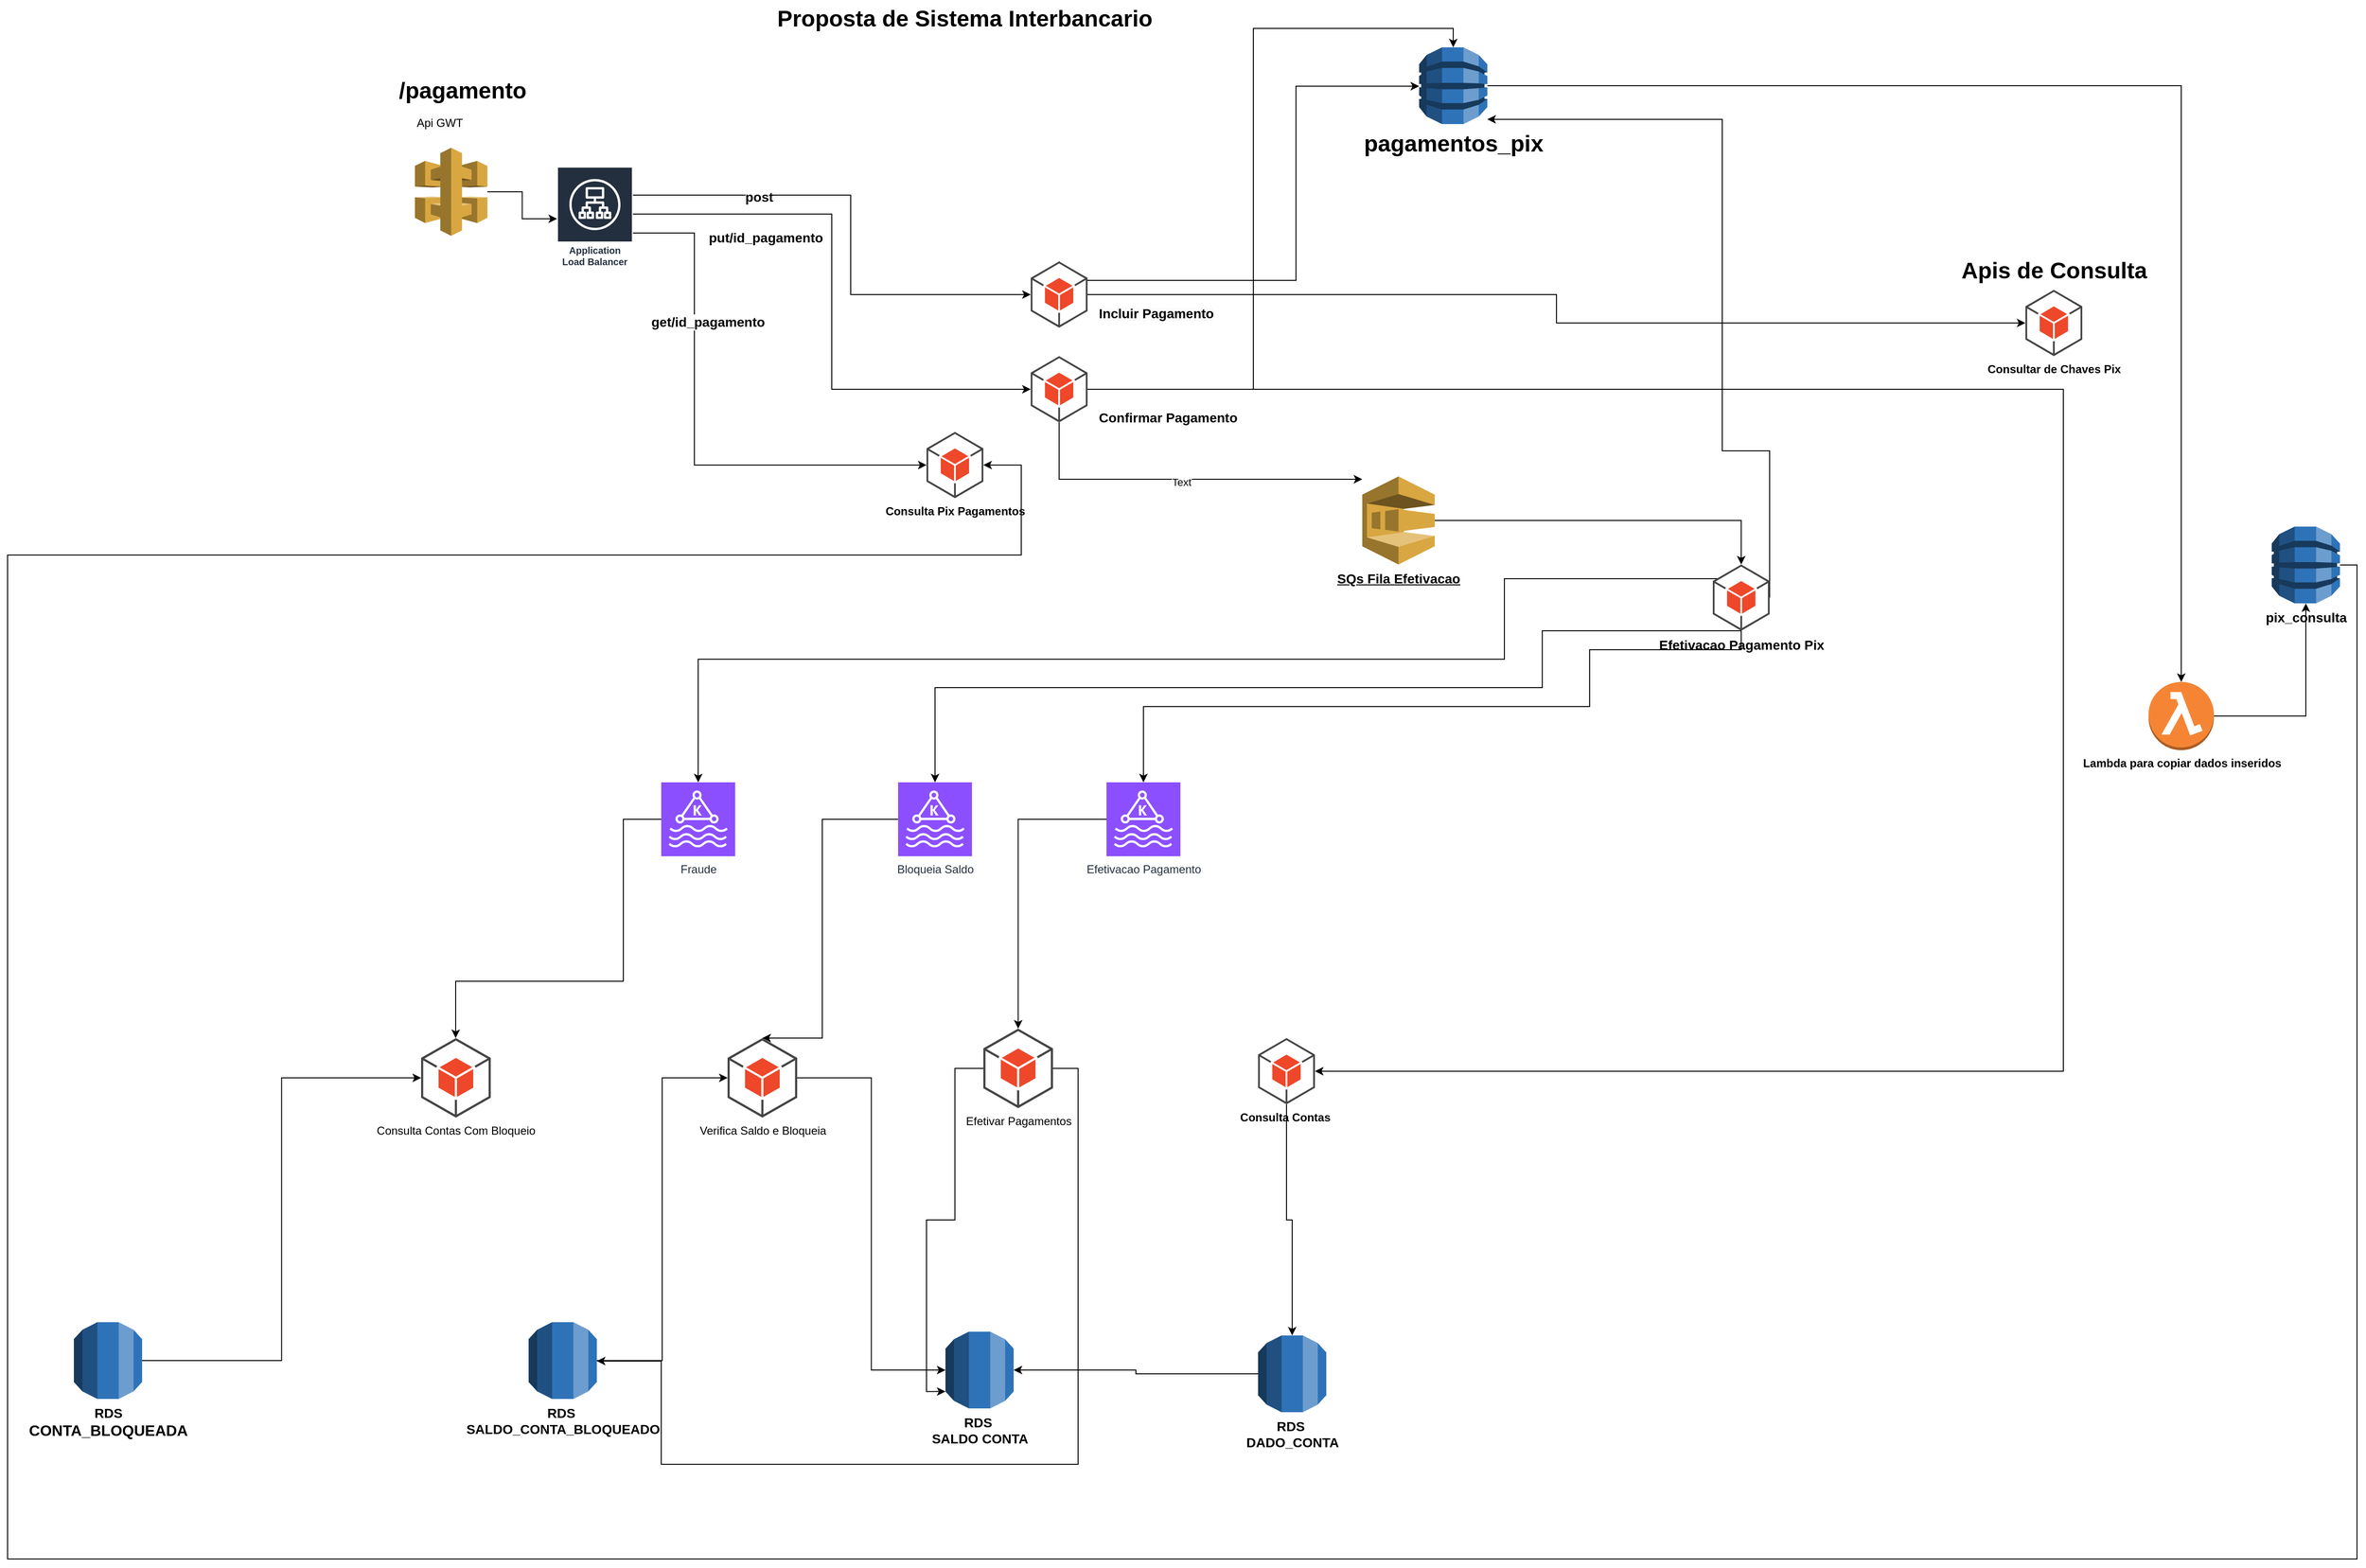 <mxfile version="24.0.7" type="github">
  <diagram id="Ht1M8jgEwFfnCIfOTk4-" name="Page-1">
    <mxGraphModel dx="5793" dy="923" grid="1" gridSize="10" guides="1" tooltips="1" connect="1" arrows="1" fold="1" page="1" pageScale="1" pageWidth="1600" pageHeight="900" math="0" shadow="0">
      <root>
        <mxCell id="0" />
        <mxCell id="1" parent="0" />
        <mxCell id="tqSFLJiljVYi1BbEW_F7-6" style="edgeStyle=orthogonalEdgeStyle;rounded=0;orthogonalLoop=1;jettySize=auto;html=1;exitX=0.5;exitY=0;exitDx=0;exitDy=0;exitPerimeter=0;" edge="1" parent="1" source="tqSFLJiljVYi1BbEW_F7-30" target="tqSFLJiljVYi1BbEW_F7-5">
          <mxGeometry relative="1" as="geometry">
            <mxPoint x="-1848.81" y="370" as="sourcePoint" />
            <Array as="points">
              <mxPoint x="-1900" y="366" />
              <mxPoint x="-1650" y="366" />
              <mxPoint x="-1650" y="161" />
            </Array>
          </mxGeometry>
        </mxCell>
        <mxCell id="tqSFLJiljVYi1BbEW_F7-4" value="Proposta de Sistema Interbancario" style="text;strokeColor=none;fillColor=none;html=1;fontSize=24;fontStyle=1;verticalAlign=middle;align=center;" vertex="1" parent="1">
          <mxGeometry x="-2050" y="70" width="100" height="40" as="geometry" />
        </mxCell>
        <mxCell id="tqSFLJiljVYi1BbEW_F7-17" style="edgeStyle=orthogonalEdgeStyle;rounded=0;orthogonalLoop=1;jettySize=auto;html=1;" edge="1" parent="1" source="tqSFLJiljVYi1BbEW_F7-5" target="tqSFLJiljVYi1BbEW_F7-15">
          <mxGeometry relative="1" as="geometry" />
        </mxCell>
        <mxCell id="tqSFLJiljVYi1BbEW_F7-5" value="&lt;div&gt;&lt;span style=&quot;font-size: 24px;&quot;&gt;&lt;b&gt;pagamentos_pix&lt;/b&gt;&lt;/span&gt;&lt;/div&gt;&lt;div&gt;&lt;span style=&quot;font-size: 24px;&quot;&gt;&lt;b&gt;&lt;br&gt;&lt;/b&gt;&lt;/span&gt;&lt;/div&gt;" style="outlineConnect=0;dashed=0;verticalLabelPosition=bottom;verticalAlign=top;align=center;html=1;shape=mxgraph.aws3.dynamo_db;fillColor=#2E73B8;gradientColor=none;" vertex="1" parent="1">
          <mxGeometry x="-1520" y="120" width="72" height="81" as="geometry" />
        </mxCell>
        <mxCell id="tqSFLJiljVYi1BbEW_F7-25" style="edgeStyle=orthogonalEdgeStyle;rounded=0;orthogonalLoop=1;jettySize=auto;html=1;" edge="1" parent="1" source="tqSFLJiljVYi1BbEW_F7-11" target="tqSFLJiljVYi1BbEW_F7-24">
          <mxGeometry relative="1" as="geometry" />
        </mxCell>
        <mxCell id="tqSFLJiljVYi1BbEW_F7-11" value="" style="outlineConnect=0;dashed=0;verticalLabelPosition=bottom;verticalAlign=top;align=center;html=1;shape=mxgraph.aws3.api_gateway;fillColor=#D9A741;gradientColor=none;" vertex="1" parent="1">
          <mxGeometry x="-2580" y="226" width="76.5" height="93" as="geometry" />
        </mxCell>
        <mxCell id="tqSFLJiljVYi1BbEW_F7-14" value="/pagamento" style="text;strokeColor=none;fillColor=none;html=1;fontSize=24;fontStyle=1;verticalAlign=middle;align=center;" vertex="1" parent="1">
          <mxGeometry x="-2580" y="146" width="100" height="40" as="geometry" />
        </mxCell>
        <mxCell id="tqSFLJiljVYi1BbEW_F7-87" style="edgeStyle=orthogonalEdgeStyle;rounded=0;orthogonalLoop=1;jettySize=auto;html=1;" edge="1" parent="1" source="tqSFLJiljVYi1BbEW_F7-15" target="tqSFLJiljVYi1BbEW_F7-86">
          <mxGeometry relative="1" as="geometry" />
        </mxCell>
        <mxCell id="tqSFLJiljVYi1BbEW_F7-15" value="&lt;b&gt;Lambda para copiar dados inseridos&lt;/b&gt;" style="outlineConnect=0;dashed=0;verticalLabelPosition=bottom;verticalAlign=top;align=center;html=1;shape=mxgraph.aws3.lambda_function;fillColor=#F58534;gradientColor=none;" vertex="1" parent="1">
          <mxGeometry x="-750" y="790" width="69" height="72" as="geometry" />
        </mxCell>
        <mxCell id="tqSFLJiljVYi1BbEW_F7-21" value="&lt;span style=&quot;color: rgb(0, 0, 0); font-family: Helvetica; font-size: 12px; font-style: normal; font-variant-ligatures: normal; font-variant-caps: normal; font-weight: 400; letter-spacing: normal; orphans: 2; text-align: center; text-indent: 0px; text-transform: none; widows: 2; word-spacing: 0px; -webkit-text-stroke-width: 0px; white-space: nowrap; background-color: rgb(251, 251, 251); text-decoration-thickness: initial; text-decoration-style: initial; text-decoration-color: initial; display: inline !important; float: none;&quot;&gt;Api GWT&lt;/span&gt;" style="text;whiteSpace=wrap;html=1;" vertex="1" parent="1">
          <mxGeometry x="-2580" y="186" width="80" height="40" as="geometry" />
        </mxCell>
        <mxCell id="tqSFLJiljVYi1BbEW_F7-23" style="edgeStyle=orthogonalEdgeStyle;rounded=0;orthogonalLoop=1;jettySize=auto;html=1;entryX=0.5;entryY=0;entryDx=0;entryDy=0;entryPerimeter=0;" edge="1" parent="1" source="tqSFLJiljVYi1BbEW_F7-27" target="tqSFLJiljVYi1BbEW_F7-5">
          <mxGeometry relative="1" as="geometry">
            <mxPoint x="-1797.6" y="581.19" as="sourcePoint" />
          </mxGeometry>
        </mxCell>
        <mxCell id="tqSFLJiljVYi1BbEW_F7-39" style="edgeStyle=orthogonalEdgeStyle;rounded=0;orthogonalLoop=1;jettySize=auto;html=1;" edge="1" parent="1" source="tqSFLJiljVYi1BbEW_F7-24" target="tqSFLJiljVYi1BbEW_F7-30">
          <mxGeometry relative="1" as="geometry">
            <Array as="points">
              <mxPoint x="-2120" y="276" />
              <mxPoint x="-2120" y="381" />
            </Array>
          </mxGeometry>
        </mxCell>
        <mxCell id="tqSFLJiljVYi1BbEW_F7-43" value="&lt;b&gt;&lt;font style=&quot;font-size: 14px;&quot;&gt;post&lt;/font&gt;&lt;/b&gt;" style="edgeLabel;html=1;align=center;verticalAlign=middle;resizable=0;points=[];" vertex="1" connectable="0" parent="tqSFLJiljVYi1BbEW_F7-39">
          <mxGeometry x="-0.493" y="-2" relative="1" as="geometry">
            <mxPoint as="offset" />
          </mxGeometry>
        </mxCell>
        <mxCell id="tqSFLJiljVYi1BbEW_F7-24" value="Application Load Balancer" style="sketch=0;outlineConnect=0;fontColor=#232F3E;gradientColor=none;strokeColor=#ffffff;fillColor=#232F3E;dashed=0;verticalLabelPosition=middle;verticalAlign=bottom;align=center;html=1;whiteSpace=wrap;fontSize=10;fontStyle=1;spacing=3;shape=mxgraph.aws4.productIcon;prIcon=mxgraph.aws4.application_load_balancer;" vertex="1" parent="1">
          <mxGeometry x="-2430" y="246" width="80" height="110" as="geometry" />
        </mxCell>
        <mxCell id="tqSFLJiljVYi1BbEW_F7-81" style="edgeStyle=orthogonalEdgeStyle;rounded=0;orthogonalLoop=1;jettySize=auto;html=1;" edge="1" parent="1" source="tqSFLJiljVYi1BbEW_F7-27" target="tqSFLJiljVYi1BbEW_F7-80">
          <mxGeometry relative="1" as="geometry">
            <Array as="points">
              <mxPoint x="-1900" y="576" />
            </Array>
          </mxGeometry>
        </mxCell>
        <mxCell id="tqSFLJiljVYi1BbEW_F7-83" value="Text" style="edgeLabel;html=1;align=center;verticalAlign=middle;resizable=0;points=[];" vertex="1" connectable="0" parent="tqSFLJiljVYi1BbEW_F7-81">
          <mxGeometry x="-0.005" y="-3" relative="1" as="geometry">
            <mxPoint as="offset" />
          </mxGeometry>
        </mxCell>
        <mxCell id="tqSFLJiljVYi1BbEW_F7-112" style="edgeStyle=orthogonalEdgeStyle;rounded=0;orthogonalLoop=1;jettySize=auto;html=1;" edge="1" parent="1" source="tqSFLJiljVYi1BbEW_F7-27" target="tqSFLJiljVYi1BbEW_F7-106">
          <mxGeometry relative="1" as="geometry">
            <Array as="points">
              <mxPoint x="-840" y="481" />
              <mxPoint x="-840" y="1201" />
            </Array>
          </mxGeometry>
        </mxCell>
        <mxCell id="tqSFLJiljVYi1BbEW_F7-27" value="&lt;div&gt;&lt;div&gt;&lt;br&gt;&lt;/div&gt;&lt;/div&gt;" style="outlineConnect=0;dashed=0;verticalLabelPosition=bottom;verticalAlign=top;align=center;html=1;shape=mxgraph.aws3.android;fillColor=#EE472A;gradientColor=none;" vertex="1" parent="1">
          <mxGeometry x="-1930" y="446" width="60" height="70" as="geometry" />
        </mxCell>
        <mxCell id="tqSFLJiljVYi1BbEW_F7-45" style="edgeStyle=orthogonalEdgeStyle;rounded=0;orthogonalLoop=1;jettySize=auto;html=1;" edge="1" parent="1" source="tqSFLJiljVYi1BbEW_F7-30" target="tqSFLJiljVYi1BbEW_F7-44">
          <mxGeometry relative="1" as="geometry" />
        </mxCell>
        <mxCell id="tqSFLJiljVYi1BbEW_F7-30" value="" style="outlineConnect=0;dashed=0;verticalLabelPosition=bottom;verticalAlign=top;align=center;html=1;shape=mxgraph.aws3.android;fillColor=#EE472A;gradientColor=none;" vertex="1" parent="1">
          <mxGeometry x="-1930" y="346" width="60" height="70" as="geometry" />
        </mxCell>
        <mxCell id="tqSFLJiljVYi1BbEW_F7-62" style="edgeStyle=orthogonalEdgeStyle;rounded=0;orthogonalLoop=1;jettySize=auto;html=1;exitX=0.5;exitY=1;exitDx=0;exitDy=0;exitPerimeter=0;" edge="1" parent="1" source="tqSFLJiljVYi1BbEW_F7-79" target="tqSFLJiljVYi1BbEW_F7-58">
          <mxGeometry relative="1" as="geometry">
            <mxPoint x="-1151.7" y="729" as="sourcePoint" />
            <Array as="points">
              <mxPoint x="-1180" y="756" />
              <mxPoint x="-1340" y="756" />
              <mxPoint x="-1340" y="816" />
              <mxPoint x="-1811" y="816" />
            </Array>
          </mxGeometry>
        </mxCell>
        <mxCell id="tqSFLJiljVYi1BbEW_F7-37" style="edgeStyle=orthogonalEdgeStyle;rounded=0;orthogonalLoop=1;jettySize=auto;html=1;entryX=0;entryY=0.5;entryDx=0;entryDy=0;entryPerimeter=0;" edge="1" parent="1" source="tqSFLJiljVYi1BbEW_F7-24" target="tqSFLJiljVYi1BbEW_F7-27">
          <mxGeometry relative="1" as="geometry">
            <Array as="points">
              <mxPoint x="-2140" y="296" />
              <mxPoint x="-2140" y="481" />
            </Array>
          </mxGeometry>
        </mxCell>
        <mxCell id="tqSFLJiljVYi1BbEW_F7-38" value="&lt;b style=&quot;font-size: 14px;&quot;&gt;put/id_pagamento&lt;/b&gt;" style="edgeLabel;html=1;align=center;verticalAlign=middle;resizable=0;points=[];" vertex="1" connectable="0" parent="tqSFLJiljVYi1BbEW_F7-37">
          <mxGeometry x="-0.925" y="-2" relative="1" as="geometry">
            <mxPoint x="117" y="23" as="offset" />
          </mxGeometry>
        </mxCell>
        <mxCell id="tqSFLJiljVYi1BbEW_F7-40" value="&lt;b style=&quot;color: rgb(0, 0, 0); font-family: Helvetica; font-size: 12px; font-style: normal; font-variant-ligatures: normal; font-variant-caps: normal; letter-spacing: normal; orphans: 2; text-align: center; text-indent: 0px; text-transform: none; widows: 2; word-spacing: 0px; -webkit-text-stroke-width: 0px; white-space: nowrap; background-color: rgb(251, 251, 251); text-decoration-thickness: initial; text-decoration-style: initial; text-decoration-color: initial;&quot;&gt;&lt;font style=&quot;font-size: 14px;&quot;&gt;Incluir Pagamento&lt;/font&gt;&lt;/b&gt;" style="text;whiteSpace=wrap;html=1;" vertex="1" parent="1">
          <mxGeometry x="-1860" y="386" width="150" height="30" as="geometry" />
        </mxCell>
        <mxCell id="tqSFLJiljVYi1BbEW_F7-41" value="&lt;font style=&quot;font-size: 14px;&quot;&gt;&lt;b&gt;Confirmar Pagamento&lt;/b&gt;&lt;/font&gt;" style="text;whiteSpace=wrap;html=1;" vertex="1" parent="1">
          <mxGeometry x="-1860" y="496" width="180" height="20" as="geometry" />
        </mxCell>
        <mxCell id="tqSFLJiljVYi1BbEW_F7-44" value="&lt;b&gt;Consultar de Chaves Pix&lt;/b&gt;" style="outlineConnect=0;dashed=0;verticalLabelPosition=bottom;verticalAlign=top;align=center;html=1;shape=mxgraph.aws3.android;fillColor=#EE472A;gradientColor=none;" vertex="1" parent="1">
          <mxGeometry x="-880" y="376" width="60" height="70" as="geometry" />
        </mxCell>
        <mxCell id="tqSFLJiljVYi1BbEW_F7-46" value="Apis de Consulta" style="text;strokeColor=none;fillColor=none;html=1;fontSize=24;fontStyle=1;verticalAlign=middle;align=center;" vertex="1" parent="1">
          <mxGeometry x="-900" y="336" width="100" height="40" as="geometry" />
        </mxCell>
        <mxCell id="tqSFLJiljVYi1BbEW_F7-64" style="edgeStyle=orthogonalEdgeStyle;rounded=0;orthogonalLoop=1;jettySize=auto;html=1;" edge="1" parent="1" source="tqSFLJiljVYi1BbEW_F7-54" target="tqSFLJiljVYi1BbEW_F7-63">
          <mxGeometry relative="1" as="geometry">
            <Array as="points">
              <mxPoint x="-2360" y="935" />
              <mxPoint x="-2360" y="1106" />
              <mxPoint x="-2537" y="1106" />
            </Array>
          </mxGeometry>
        </mxCell>
        <mxCell id="tqSFLJiljVYi1BbEW_F7-54" value="Fraude" style="sketch=0;points=[[0,0,0],[0.25,0,0],[0.5,0,0],[0.75,0,0],[1,0,0],[0,1,0],[0.25,1,0],[0.5,1,0],[0.75,1,0],[1,1,0],[0,0.25,0],[0,0.5,0],[0,0.75,0],[1,0.25,0],[1,0.5,0],[1,0.75,0]];outlineConnect=0;fontColor=#232F3E;fillColor=#8C4FFF;strokeColor=#ffffff;dashed=0;verticalLabelPosition=bottom;verticalAlign=top;align=center;html=1;fontSize=12;fontStyle=0;aspect=fixed;shape=mxgraph.aws4.resourceIcon;resIcon=mxgraph.aws4.managed_streaming_for_kafka;" vertex="1" parent="1">
          <mxGeometry x="-2320" y="896" width="78" height="78" as="geometry" />
        </mxCell>
        <mxCell id="tqSFLJiljVYi1BbEW_F7-55" value="Bloqueia Saldo" style="sketch=0;points=[[0,0,0],[0.25,0,0],[0.5,0,0],[0.75,0,0],[1,0,0],[0,1,0],[0.25,1,0],[0.5,1,0],[0.75,1,0],[1,1,0],[0,0.25,0],[0,0.5,0],[0,0.75,0],[1,0.25,0],[1,0.5,0],[1,0.75,0]];outlineConnect=0;fontColor=#232F3E;fillColor=#8C4FFF;strokeColor=#ffffff;dashed=0;verticalLabelPosition=bottom;verticalAlign=top;align=center;html=1;fontSize=12;fontStyle=0;aspect=fixed;shape=mxgraph.aws4.resourceIcon;resIcon=mxgraph.aws4.managed_streaming_for_kafka;" vertex="1" parent="1">
          <mxGeometry x="-2070" y="896" width="78" height="78" as="geometry" />
        </mxCell>
        <mxCell id="tqSFLJiljVYi1BbEW_F7-68" style="edgeStyle=orthogonalEdgeStyle;rounded=0;orthogonalLoop=1;jettySize=auto;html=1;" edge="1" parent="1" source="tqSFLJiljVYi1BbEW_F7-58" target="tqSFLJiljVYi1BbEW_F7-67">
          <mxGeometry relative="1" as="geometry" />
        </mxCell>
        <mxCell id="tqSFLJiljVYi1BbEW_F7-58" value="Efetivacao Pagamento" style="sketch=0;points=[[0,0,0],[0.25,0,0],[0.5,0,0],[0.75,0,0],[1,0,0],[0,1,0],[0.25,1,0],[0.5,1,0],[0.75,1,0],[1,1,0],[0,0.25,0],[0,0.5,0],[0,0.75,0],[1,0.25,0],[1,0.5,0],[1,0.75,0]];outlineConnect=0;fontColor=#232F3E;fillColor=#8C4FFF;strokeColor=#ffffff;dashed=0;verticalLabelPosition=bottom;verticalAlign=top;align=center;html=1;fontSize=12;fontStyle=0;aspect=fixed;shape=mxgraph.aws4.resourceIcon;resIcon=mxgraph.aws4.managed_streaming_for_kafka;" vertex="1" parent="1">
          <mxGeometry x="-1850" y="896" width="78" height="78" as="geometry" />
        </mxCell>
        <mxCell id="tqSFLJiljVYi1BbEW_F7-59" style="edgeStyle=orthogonalEdgeStyle;rounded=0;orthogonalLoop=1;jettySize=auto;html=1;entryX=0.5;entryY=0;entryDx=0;entryDy=0;entryPerimeter=0;exitX=0;exitY=0.5;exitDx=0;exitDy=0;exitPerimeter=0;" edge="1" parent="1" source="tqSFLJiljVYi1BbEW_F7-79" target="tqSFLJiljVYi1BbEW_F7-54">
          <mxGeometry relative="1" as="geometry">
            <mxPoint x="-1190" y="682.5" as="sourcePoint" />
            <Array as="points">
              <mxPoint x="-1180" y="681" />
              <mxPoint x="-1430" y="681" />
              <mxPoint x="-1430" y="766" />
              <mxPoint x="-2281" y="766" />
            </Array>
          </mxGeometry>
        </mxCell>
        <mxCell id="tqSFLJiljVYi1BbEW_F7-60" style="edgeStyle=orthogonalEdgeStyle;rounded=0;orthogonalLoop=1;jettySize=auto;html=1;entryX=0.5;entryY=0;entryDx=0;entryDy=0;entryPerimeter=0;exitX=0.5;exitY=1;exitDx=0;exitDy=0;exitPerimeter=0;" edge="1" parent="1" source="tqSFLJiljVYi1BbEW_F7-79" target="tqSFLJiljVYi1BbEW_F7-55">
          <mxGeometry relative="1" as="geometry">
            <mxPoint x="-1151.7" y="729" as="sourcePoint" />
            <Array as="points">
              <mxPoint x="-1390" y="736" />
              <mxPoint x="-1390" y="796" />
              <mxPoint x="-2031" y="796" />
            </Array>
          </mxGeometry>
        </mxCell>
        <mxCell id="tqSFLJiljVYi1BbEW_F7-63" value="Consulta Contas Com Bloqueio" style="outlineConnect=0;dashed=0;verticalLabelPosition=bottom;verticalAlign=top;align=center;html=1;shape=mxgraph.aws3.android;fillColor=#EE472A;gradientColor=none;" vertex="1" parent="1">
          <mxGeometry x="-2573.5" y="1166" width="73.5" height="84" as="geometry" />
        </mxCell>
        <mxCell id="tqSFLJiljVYi1BbEW_F7-65" value="Verifica Saldo e Bloqueia" style="outlineConnect=0;dashed=0;verticalLabelPosition=bottom;verticalAlign=top;align=center;html=1;shape=mxgraph.aws3.android;fillColor=#EE472A;gradientColor=none;" vertex="1" parent="1">
          <mxGeometry x="-2250" y="1166" width="73.5" height="84" as="geometry" />
        </mxCell>
        <mxCell id="tqSFLJiljVYi1BbEW_F7-66" style="edgeStyle=orthogonalEdgeStyle;rounded=0;orthogonalLoop=1;jettySize=auto;html=1;entryX=0.5;entryY=0;entryDx=0;entryDy=0;entryPerimeter=0;" edge="1" parent="1" source="tqSFLJiljVYi1BbEW_F7-55" target="tqSFLJiljVYi1BbEW_F7-65">
          <mxGeometry relative="1" as="geometry">
            <Array as="points">
              <mxPoint x="-2150" y="935" />
              <mxPoint x="-2150" y="1166" />
            </Array>
          </mxGeometry>
        </mxCell>
        <mxCell id="tqSFLJiljVYi1BbEW_F7-74" style="edgeStyle=orthogonalEdgeStyle;rounded=0;orthogonalLoop=1;jettySize=auto;html=1;" edge="1" parent="1" source="tqSFLJiljVYi1BbEW_F7-67" target="tqSFLJiljVYi1BbEW_F7-71">
          <mxGeometry relative="1" as="geometry">
            <Array as="points">
              <mxPoint x="-1880" y="1198" />
              <mxPoint x="-1880" y="1616" />
              <mxPoint x="-2320" y="1616" />
              <mxPoint x="-2320" y="1507" />
            </Array>
          </mxGeometry>
        </mxCell>
        <mxCell id="tqSFLJiljVYi1BbEW_F7-67" value="Efetivar Pagamentos" style="outlineConnect=0;dashed=0;verticalLabelPosition=bottom;verticalAlign=top;align=center;html=1;shape=mxgraph.aws3.android;fillColor=#EE472A;gradientColor=none;" vertex="1" parent="1">
          <mxGeometry x="-1980" y="1156" width="73.5" height="84" as="geometry" />
        </mxCell>
        <mxCell id="tqSFLJiljVYi1BbEW_F7-69" value="&lt;font style=&quot;font-size: 14px;&quot;&gt;&lt;b&gt;RDS&lt;/b&gt;&lt;/font&gt;&lt;div&gt;&lt;b&gt;&lt;font size=&quot;3&quot; style=&quot;&quot;&gt;CONTA_BLOQUEADA&lt;/font&gt;&lt;/b&gt;&lt;/div&gt;" style="outlineConnect=0;dashed=0;verticalLabelPosition=bottom;verticalAlign=top;align=center;html=1;shape=mxgraph.aws3.rds;fillColor=#2E73B8;gradientColor=none;" vertex="1" parent="1">
          <mxGeometry x="-2940" y="1466" width="72" height="81" as="geometry" />
        </mxCell>
        <mxCell id="tqSFLJiljVYi1BbEW_F7-70" style="edgeStyle=orthogonalEdgeStyle;rounded=0;orthogonalLoop=1;jettySize=auto;html=1;entryX=0;entryY=0.5;entryDx=0;entryDy=0;entryPerimeter=0;" edge="1" parent="1" source="tqSFLJiljVYi1BbEW_F7-69" target="tqSFLJiljVYi1BbEW_F7-63">
          <mxGeometry relative="1" as="geometry" />
        </mxCell>
        <mxCell id="tqSFLJiljVYi1BbEW_F7-71" value="&lt;font style=&quot;font-size: 14px;&quot;&gt;&lt;b&gt;RDS&amp;nbsp;&lt;/b&gt;&lt;/font&gt;&lt;div&gt;&lt;font style=&quot;font-size: 14px;&quot;&gt;&lt;b&gt;SALDO_CONTA_BLOQUEADO&lt;/b&gt;&lt;/font&gt;&lt;/div&gt;" style="outlineConnect=0;dashed=0;verticalLabelPosition=bottom;verticalAlign=top;align=center;html=1;shape=mxgraph.aws3.rds;fillColor=#2E73B8;gradientColor=none;" vertex="1" parent="1">
          <mxGeometry x="-2460" y="1466" width="72" height="81" as="geometry" />
        </mxCell>
        <mxCell id="tqSFLJiljVYi1BbEW_F7-72" style="edgeStyle=orthogonalEdgeStyle;rounded=0;orthogonalLoop=1;jettySize=auto;html=1;entryX=0;entryY=0.5;entryDx=0;entryDy=0;entryPerimeter=0;" edge="1" parent="1" source="tqSFLJiljVYi1BbEW_F7-71" target="tqSFLJiljVYi1BbEW_F7-65">
          <mxGeometry relative="1" as="geometry" />
        </mxCell>
        <mxCell id="tqSFLJiljVYi1BbEW_F7-75" value="&lt;font style=&quot;font-size: 14px;&quot;&gt;&lt;b&gt;RDS&amp;nbsp;&lt;/b&gt;&lt;/font&gt;&lt;div&gt;&lt;font style=&quot;font-size: 14px;&quot;&gt;&lt;b&gt;SALDO CONTA&lt;/b&gt;&lt;/font&gt;&lt;/div&gt;" style="outlineConnect=0;dashed=0;verticalLabelPosition=bottom;verticalAlign=top;align=center;html=1;shape=mxgraph.aws3.rds;fillColor=#2E73B8;gradientColor=none;" vertex="1" parent="1">
          <mxGeometry x="-2020" y="1476" width="72" height="81" as="geometry" />
        </mxCell>
        <mxCell id="tqSFLJiljVYi1BbEW_F7-76" style="edgeStyle=orthogonalEdgeStyle;rounded=0;orthogonalLoop=1;jettySize=auto;html=1;entryX=0;entryY=0.78;entryDx=0;entryDy=0;entryPerimeter=0;" edge="1" parent="1" source="tqSFLJiljVYi1BbEW_F7-67" target="tqSFLJiljVYi1BbEW_F7-75">
          <mxGeometry relative="1" as="geometry">
            <Array as="points">
              <mxPoint x="-2010" y="1198" />
              <mxPoint x="-2010" y="1358" />
              <mxPoint x="-2040" y="1358" />
              <mxPoint x="-2040" y="1539" />
            </Array>
          </mxGeometry>
        </mxCell>
        <mxCell id="tqSFLJiljVYi1BbEW_F7-84" style="edgeStyle=orthogonalEdgeStyle;rounded=0;orthogonalLoop=1;jettySize=auto;html=1;exitX=1;exitY=0.5;exitDx=0;exitDy=0;exitPerimeter=0;" edge="1" parent="1" source="tqSFLJiljVYi1BbEW_F7-79" target="tqSFLJiljVYi1BbEW_F7-5">
          <mxGeometry relative="1" as="geometry">
            <Array as="points">
              <mxPoint x="-1150" y="546" />
              <mxPoint x="-1200" y="546" />
              <mxPoint x="-1200" y="196" />
            </Array>
          </mxGeometry>
        </mxCell>
        <mxCell id="tqSFLJiljVYi1BbEW_F7-79" value="&lt;div&gt;&lt;div&gt;&lt;b&gt;&lt;font style=&quot;font-size: 14px;&quot;&gt;Efetivacao Pagamento Pix&lt;/font&gt;&lt;/b&gt;&lt;/div&gt;&lt;/div&gt;" style="outlineConnect=0;dashed=0;verticalLabelPosition=bottom;verticalAlign=top;align=center;html=1;shape=mxgraph.aws3.android;fillColor=#EE472A;gradientColor=none;" vertex="1" parent="1">
          <mxGeometry x="-1210" y="666" width="60" height="70" as="geometry" />
        </mxCell>
        <mxCell id="tqSFLJiljVYi1BbEW_F7-82" style="edgeStyle=orthogonalEdgeStyle;rounded=0;orthogonalLoop=1;jettySize=auto;html=1;" edge="1" parent="1" source="tqSFLJiljVYi1BbEW_F7-80" target="tqSFLJiljVYi1BbEW_F7-79">
          <mxGeometry relative="1" as="geometry">
            <Array as="points">
              <mxPoint x="-1180" y="620" />
            </Array>
          </mxGeometry>
        </mxCell>
        <mxCell id="tqSFLJiljVYi1BbEW_F7-80" value="&lt;font style=&quot;font-size: 14px;&quot;&gt;&lt;b&gt;&lt;u&gt;SQs Fila Efetivacao&lt;/u&gt;&lt;/b&gt;&lt;/font&gt;" style="outlineConnect=0;dashed=0;verticalLabelPosition=bottom;verticalAlign=top;align=center;html=1;shape=mxgraph.aws3.sqs;fillColor=#D9A741;gradientColor=none;" vertex="1" parent="1">
          <mxGeometry x="-1580" y="573" width="76.5" height="93" as="geometry" />
        </mxCell>
        <mxCell id="tqSFLJiljVYi1BbEW_F7-88" style="edgeStyle=orthogonalEdgeStyle;rounded=0;orthogonalLoop=1;jettySize=auto;html=1;" edge="1" parent="1" source="tqSFLJiljVYi1BbEW_F7-86" target="tqSFLJiljVYi1BbEW_F7-89">
          <mxGeometry relative="1" as="geometry">
            <mxPoint x="-2250" y="556" as="targetPoint" />
            <Array as="points">
              <mxPoint x="-530" y="667" />
              <mxPoint x="-530" y="1716" />
              <mxPoint x="-3010" y="1716" />
              <mxPoint x="-3010" y="656" />
              <mxPoint x="-1940" y="656" />
              <mxPoint x="-1940" y="561" />
            </Array>
          </mxGeometry>
        </mxCell>
        <mxCell id="tqSFLJiljVYi1BbEW_F7-86" value="&lt;b&gt;&lt;font style=&quot;font-size: 14px;&quot;&gt;pix_consulta&lt;/font&gt;&lt;/b&gt;" style="outlineConnect=0;dashed=0;verticalLabelPosition=bottom;verticalAlign=top;align=center;html=1;shape=mxgraph.aws3.dynamo_db;fillColor=#2E73B8;gradientColor=none;" vertex="1" parent="1">
          <mxGeometry x="-620" y="626" width="72" height="81" as="geometry" />
        </mxCell>
        <mxCell id="tqSFLJiljVYi1BbEW_F7-89" value="&lt;div&gt;&lt;b&gt;Consulta Pix Pagamentos&lt;/b&gt;&lt;div&gt;&lt;br&gt;&lt;/div&gt;&lt;/div&gt;" style="outlineConnect=0;dashed=0;verticalLabelPosition=bottom;verticalAlign=top;align=center;html=1;shape=mxgraph.aws3.android;fillColor=#EE472A;gradientColor=none;" vertex="1" parent="1">
          <mxGeometry x="-2040" y="526" width="60" height="70" as="geometry" />
        </mxCell>
        <mxCell id="tqSFLJiljVYi1BbEW_F7-93" style="edgeStyle=orthogonalEdgeStyle;rounded=0;orthogonalLoop=1;jettySize=auto;html=1;entryX=0;entryY=0.5;entryDx=0;entryDy=0;entryPerimeter=0;" edge="1" parent="1" source="tqSFLJiljVYi1BbEW_F7-24" target="tqSFLJiljVYi1BbEW_F7-89">
          <mxGeometry relative="1" as="geometry">
            <Array as="points">
              <mxPoint x="-2285" y="316" />
              <mxPoint x="-2285" y="561" />
            </Array>
          </mxGeometry>
        </mxCell>
        <mxCell id="tqSFLJiljVYi1BbEW_F7-96" value="&lt;div&gt;&lt;b style=&quot;font-size: 14px;&quot;&gt;get/id_pagamento&lt;/b&gt;&lt;b style=&quot;font-size: 12px; background-color: rgb(251, 251, 251);&quot;&gt;&lt;br&gt;&lt;/b&gt;&lt;/div&gt;" style="edgeLabel;html=1;align=center;verticalAlign=middle;resizable=0;points=[];" vertex="1" connectable="0" parent="tqSFLJiljVYi1BbEW_F7-93">
          <mxGeometry x="-0.763" y="-2" relative="1" as="geometry">
            <mxPoint x="16" y="93" as="offset" />
          </mxGeometry>
        </mxCell>
        <mxCell id="tqSFLJiljVYi1BbEW_F7-105" style="edgeStyle=orthogonalEdgeStyle;rounded=0;orthogonalLoop=1;jettySize=auto;html=1;entryX=0;entryY=0.5;entryDx=0;entryDy=0;entryPerimeter=0;" edge="1" parent="1" source="tqSFLJiljVYi1BbEW_F7-65" target="tqSFLJiljVYi1BbEW_F7-75">
          <mxGeometry relative="1" as="geometry" />
        </mxCell>
        <mxCell id="tqSFLJiljVYi1BbEW_F7-106" value="&lt;b&gt;Consulta Contas&amp;nbsp;&lt;/b&gt;" style="outlineConnect=0;dashed=0;verticalLabelPosition=bottom;verticalAlign=top;align=center;html=1;shape=mxgraph.aws3.android;fillColor=#EE472A;gradientColor=none;" vertex="1" parent="1">
          <mxGeometry x="-1690" y="1166" width="60" height="70" as="geometry" />
        </mxCell>
        <mxCell id="tqSFLJiljVYi1BbEW_F7-109" style="edgeStyle=orthogonalEdgeStyle;rounded=0;orthogonalLoop=1;jettySize=auto;html=1;" edge="1" parent="1" source="tqSFLJiljVYi1BbEW_F7-107" target="tqSFLJiljVYi1BbEW_F7-75">
          <mxGeometry relative="1" as="geometry" />
        </mxCell>
        <mxCell id="tqSFLJiljVYi1BbEW_F7-107" value="&lt;font style=&quot;font-size: 14px;&quot;&gt;&lt;b&gt;RDS&amp;nbsp;&lt;/b&gt;&lt;/font&gt;&lt;div&gt;&lt;span style=&quot;font-size: 14px;&quot;&gt;&lt;b&gt;DADO_CONTA&lt;/b&gt;&lt;/span&gt;&lt;/div&gt;" style="outlineConnect=0;dashed=0;verticalLabelPosition=bottom;verticalAlign=top;align=center;html=1;shape=mxgraph.aws3.rds;fillColor=#2E73B8;gradientColor=none;" vertex="1" parent="1">
          <mxGeometry x="-1690" y="1480" width="72" height="81" as="geometry" />
        </mxCell>
        <mxCell id="tqSFLJiljVYi1BbEW_F7-110" style="edgeStyle=orthogonalEdgeStyle;rounded=0;orthogonalLoop=1;jettySize=auto;html=1;entryX=0.5;entryY=0;entryDx=0;entryDy=0;entryPerimeter=0;" edge="1" parent="1" source="tqSFLJiljVYi1BbEW_F7-106" target="tqSFLJiljVYi1BbEW_F7-107">
          <mxGeometry relative="1" as="geometry" />
        </mxCell>
      </root>
    </mxGraphModel>
  </diagram>
</mxfile>
